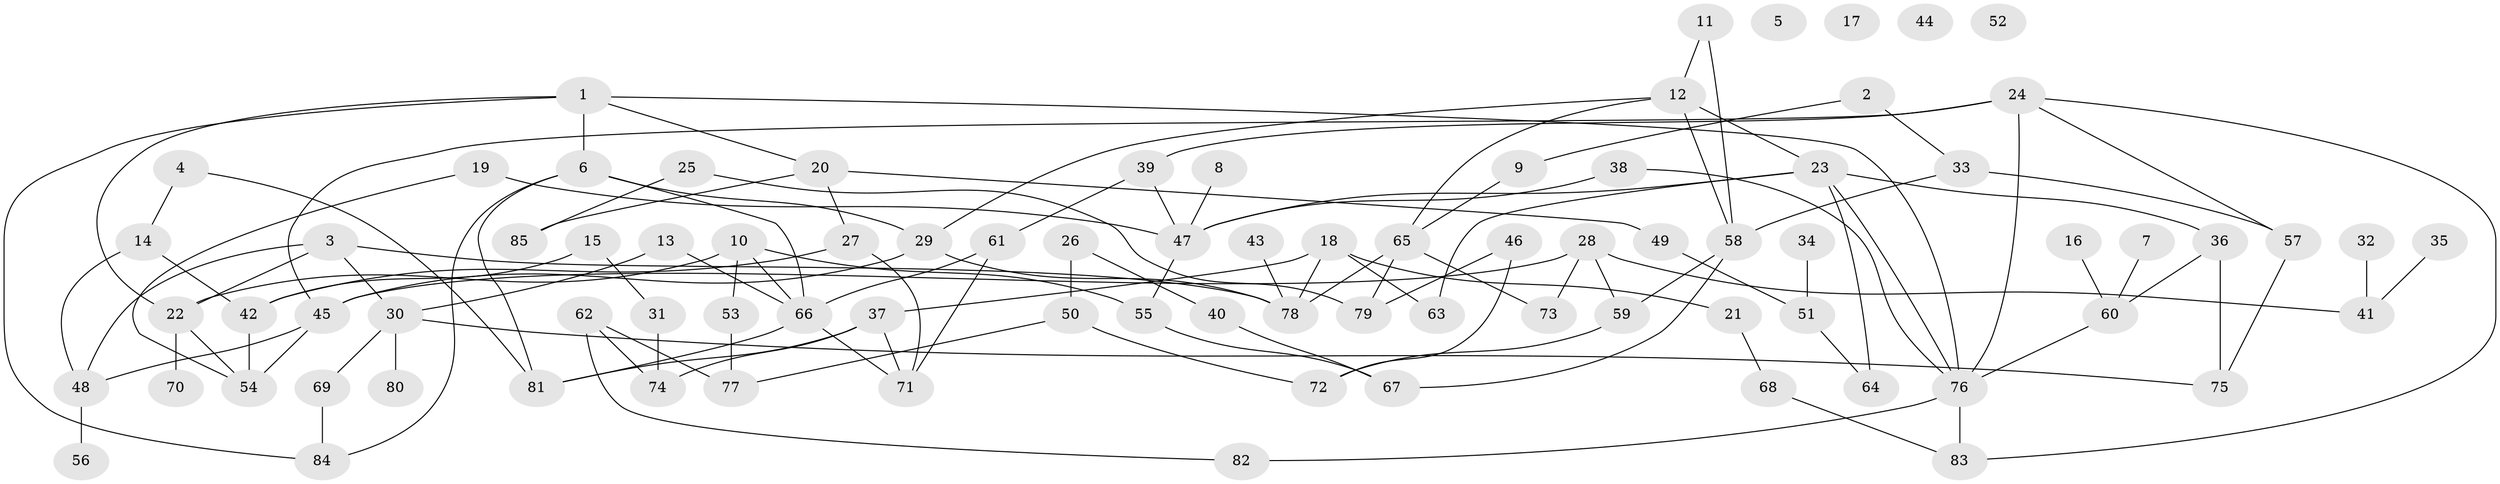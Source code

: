 // coarse degree distribution, {12: 0.02040816326530612, 6: 0.08163265306122448, 7: 0.02040816326530612, 4: 0.1836734693877551, 3: 0.30612244897959184, 5: 0.061224489795918366, 10: 0.02040816326530612, 1: 0.14285714285714285, 2: 0.16326530612244897}
// Generated by graph-tools (version 1.1) at 2025/48/03/04/25 22:48:06]
// undirected, 85 vertices, 123 edges
graph export_dot {
  node [color=gray90,style=filled];
  1;
  2;
  3;
  4;
  5;
  6;
  7;
  8;
  9;
  10;
  11;
  12;
  13;
  14;
  15;
  16;
  17;
  18;
  19;
  20;
  21;
  22;
  23;
  24;
  25;
  26;
  27;
  28;
  29;
  30;
  31;
  32;
  33;
  34;
  35;
  36;
  37;
  38;
  39;
  40;
  41;
  42;
  43;
  44;
  45;
  46;
  47;
  48;
  49;
  50;
  51;
  52;
  53;
  54;
  55;
  56;
  57;
  58;
  59;
  60;
  61;
  62;
  63;
  64;
  65;
  66;
  67;
  68;
  69;
  70;
  71;
  72;
  73;
  74;
  75;
  76;
  77;
  78;
  79;
  80;
  81;
  82;
  83;
  84;
  85;
  1 -- 6;
  1 -- 20;
  1 -- 22;
  1 -- 76;
  1 -- 84;
  2 -- 9;
  2 -- 33;
  3 -- 22;
  3 -- 30;
  3 -- 48;
  3 -- 78;
  4 -- 14;
  4 -- 81;
  6 -- 29;
  6 -- 66;
  6 -- 81;
  6 -- 84;
  7 -- 60;
  8 -- 47;
  9 -- 65;
  10 -- 22;
  10 -- 53;
  10 -- 55;
  10 -- 66;
  11 -- 12;
  11 -- 58;
  12 -- 23;
  12 -- 29;
  12 -- 58;
  12 -- 65;
  13 -- 30;
  13 -- 66;
  14 -- 42;
  14 -- 48;
  15 -- 31;
  15 -- 42;
  16 -- 60;
  18 -- 21;
  18 -- 37;
  18 -- 63;
  18 -- 78;
  19 -- 47;
  19 -- 54;
  20 -- 27;
  20 -- 49;
  20 -- 85;
  21 -- 68;
  22 -- 54;
  22 -- 70;
  23 -- 36;
  23 -- 47;
  23 -- 63;
  23 -- 64;
  23 -- 76;
  24 -- 39;
  24 -- 45;
  24 -- 57;
  24 -- 76;
  24 -- 83;
  25 -- 79;
  25 -- 85;
  26 -- 40;
  26 -- 50;
  27 -- 42;
  27 -- 71;
  28 -- 41;
  28 -- 45;
  28 -- 59;
  28 -- 73;
  29 -- 45;
  29 -- 78;
  30 -- 69;
  30 -- 75;
  30 -- 80;
  31 -- 74;
  32 -- 41;
  33 -- 57;
  33 -- 58;
  34 -- 51;
  35 -- 41;
  36 -- 60;
  36 -- 75;
  37 -- 71;
  37 -- 74;
  37 -- 81;
  38 -- 47;
  38 -- 76;
  39 -- 47;
  39 -- 61;
  40 -- 67;
  42 -- 54;
  43 -- 78;
  45 -- 48;
  45 -- 54;
  46 -- 72;
  46 -- 79;
  47 -- 55;
  48 -- 56;
  49 -- 51;
  50 -- 72;
  50 -- 77;
  51 -- 64;
  53 -- 77;
  55 -- 67;
  57 -- 75;
  58 -- 59;
  58 -- 67;
  59 -- 72;
  60 -- 76;
  61 -- 66;
  61 -- 71;
  62 -- 74;
  62 -- 77;
  62 -- 82;
  65 -- 73;
  65 -- 78;
  65 -- 79;
  66 -- 71;
  66 -- 81;
  68 -- 83;
  69 -- 84;
  76 -- 82;
  76 -- 83;
}
